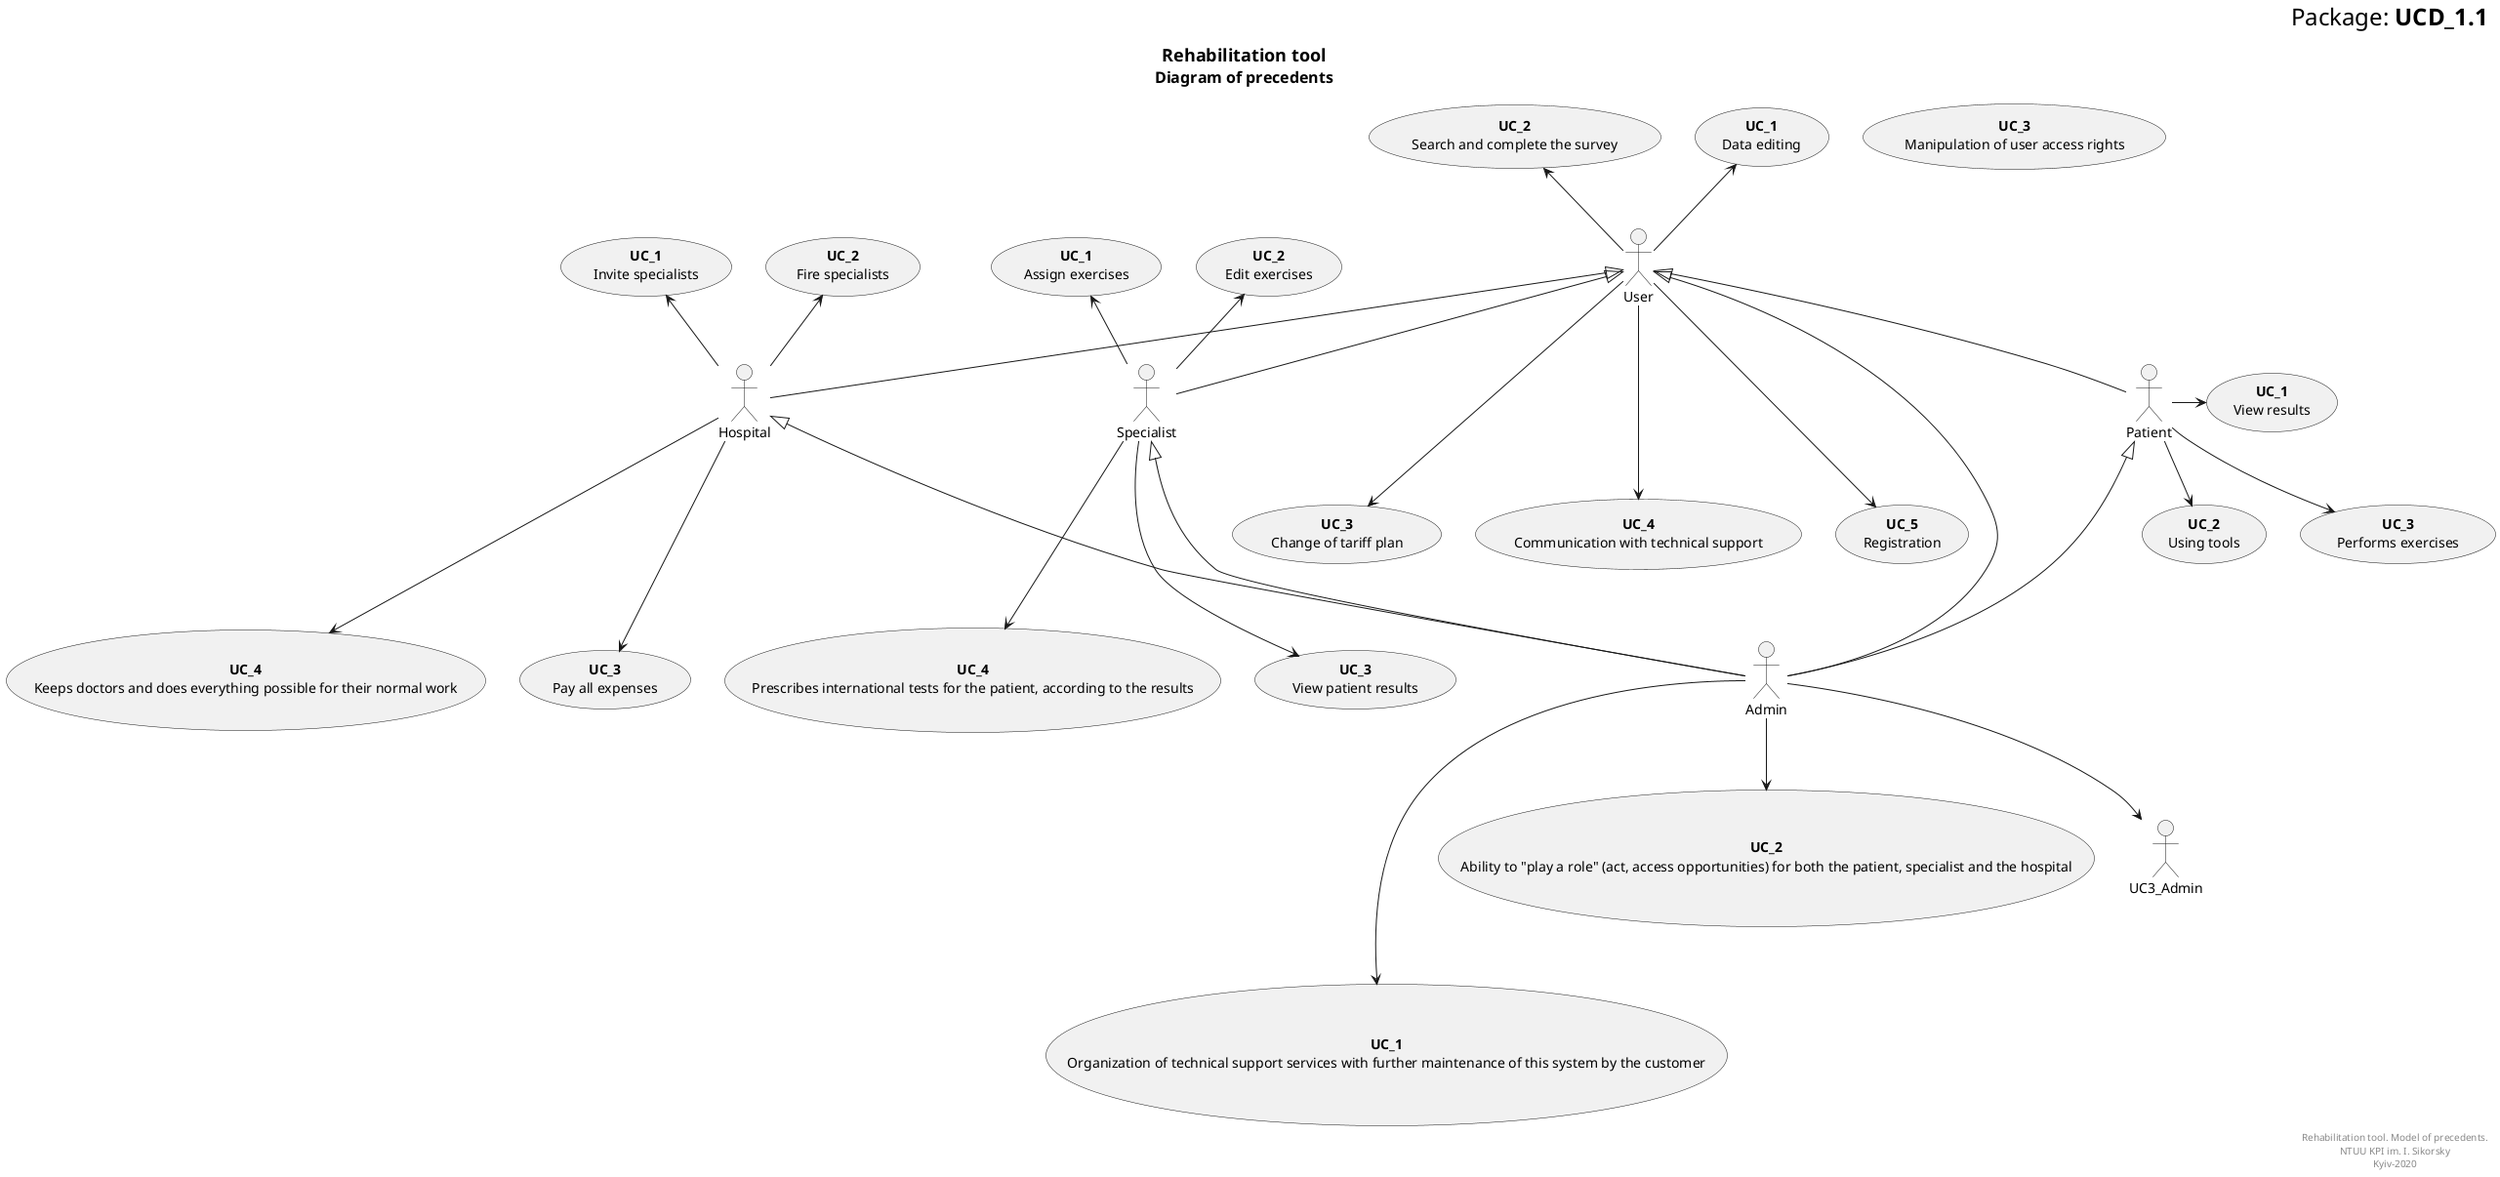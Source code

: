 @startuml ModelView
right header
<font size=24 color=black>Package: <b>UCD_1.1
end header

title
<font size=18 color=black>Rehabilitation tool
<font size=16 color=black>Diagram of precedents
end title

actor "User" as User
actor "Patient" as Patient
actor "Specialist" as Specialist
actor "Hospital" as Hospital
actor "Admin" as Admin

' UCes for User:
usecase "<b>UC_1</b>\nData editing" as UC1_User
usecase "<b>UC_2</b>\nSearch and complete the survey" as UC2_User
usecase "<b>UC_3</b>\nChange of tariff plan" as UC3_User
usecase "<b>UC_4</b>\nCommunication with technical support" as UC4_User
usecase "<b>UC_5</b>\nRegistration" as UC5_User

' UCes for Patient:
usecase "<b>UC_1</b>\nView results" as UC1_Patient
usecase "<b>UC_2</b>\nUsing tools" as UC2_Patient
usecase "<b>UC_3</b>\nPerforms exercises" as UC3_Patient

' UCes for Specialist:
usecase "<b>UC_1</b>\nAssign exercises" as UC1_Specialist
usecase "<b>UC_2</b>\nEdit exercises" as UC2_Specialist
usecase "<b>UC_3</b>\nView patient results" as UC3_Specialist
usecase "<b>UC_4</b>\nPrescribes international tests for the patient, according to the results" as UC4_Specialist

' UCes for Hospital:
usecase "<b>UC_1</b>\nInvite specialists" as UC1_Hospital
usecase "<b>UC_2</b>\nFire specialists" as UC2_Hospital
usecase "<b>UC_3</b>\nPay all expenses" as UC3_Hospital
usecase "<b>UC_4</b>\nKeeps doctors and does everything possible for their normal work" as UC4_Hospital

' UCes for Admin:
usecase "<b>UC_1</b>\nOrganization of technical support services with further maintenance of this system by the customer" as UC1_Admin
usecase "<b>UC_2</b>\nAbility to "play a role" (act, access opportunities) for both the patient, specialist and the hospital" as UC2_Admin
usecase "<b>UC_3</b>\nManipulation of user access rights" as UC4_Admin

' Actors connections
Patient -u-|> User
Specialist -u-|> User
Hospital -u-|> User

Admin -u--|> User
Admin -u--|> Patient
Admin -u--|> Specialist
Admin -u--|> Hospital

' UCes connectios

User -u-> UC1_User
User -u-> UC2_User
User -d--> UC3_User
User -d--> UC4_User
User -d--> UC5_User

Patient -r-> UC1_Patient
Patient -d-> UC2_Patient
Patient -d-> UC3_Patient

Specialist -u-> UC1_Specialist
Specialist -u-> UC2_Specialist
Specialist -d--> UC3_Specialist
Specialist -d--> UC4_Specialist

Hospital -u-> UC1_Hospital
Hospital -u-> UC2_Hospital
Hospital -d--> UC3_Hospital
Hospital -d--> UC4_Hospital

Admin -d--> UC1_Admin
Admin -d-> UC2_Admin
Admin -d-> UC3_Admin

right footer
Rehabilitation tool. Model of precedents.
NTUU KPI im. I. Sikorsky
Kyiv-2020
end footer
@enduml
